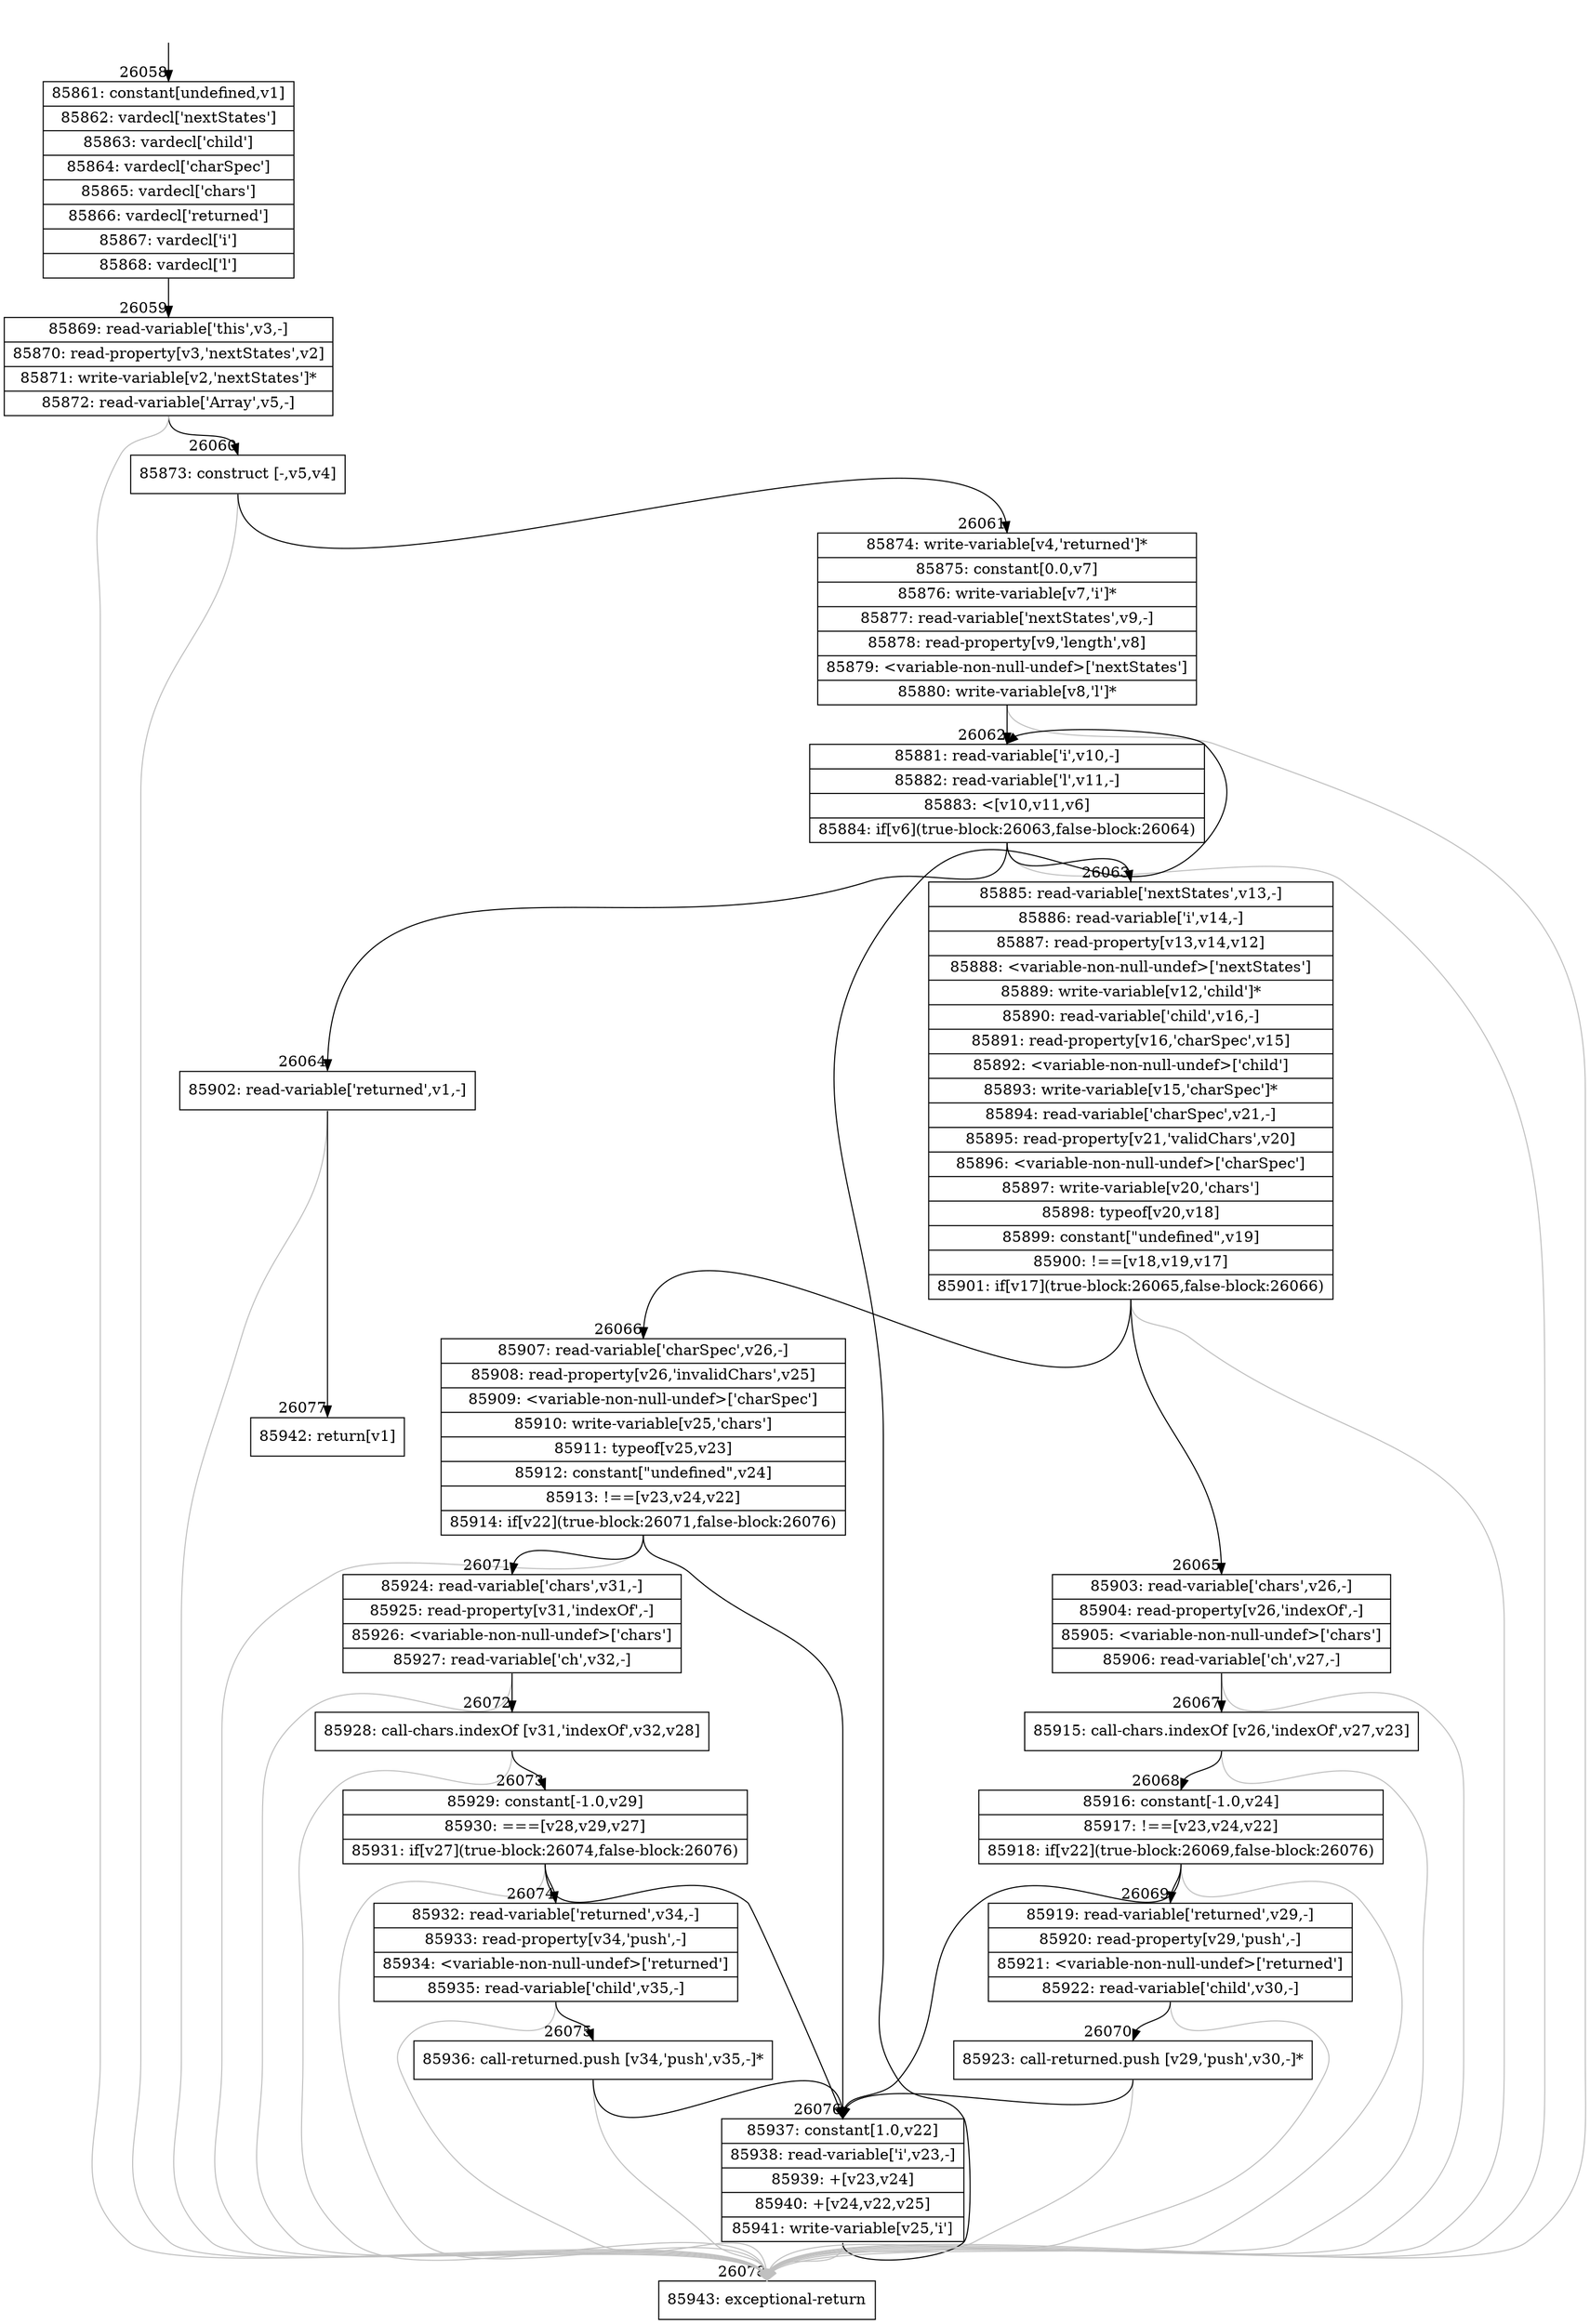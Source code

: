 digraph {
rankdir="TD"
BB_entry2287[shape=none,label=""];
BB_entry2287 -> BB26058 [tailport=s, headport=n, headlabel="    26058"]
BB26058 [shape=record label="{85861: constant[undefined,v1]|85862: vardecl['nextStates']|85863: vardecl['child']|85864: vardecl['charSpec']|85865: vardecl['chars']|85866: vardecl['returned']|85867: vardecl['i']|85868: vardecl['l']}" ] 
BB26058 -> BB26059 [tailport=s, headport=n, headlabel="      26059"]
BB26059 [shape=record label="{85869: read-variable['this',v3,-]|85870: read-property[v3,'nextStates',v2]|85871: write-variable[v2,'nextStates']*|85872: read-variable['Array',v5,-]}" ] 
BB26059 -> BB26060 [tailport=s, headport=n, headlabel="      26060"]
BB26059 -> BB26078 [tailport=s, headport=n, color=gray, headlabel="      26078"]
BB26060 [shape=record label="{85873: construct [-,v5,v4]}" ] 
BB26060 -> BB26061 [tailport=s, headport=n, headlabel="      26061"]
BB26060 -> BB26078 [tailport=s, headport=n, color=gray]
BB26061 [shape=record label="{85874: write-variable[v4,'returned']*|85875: constant[0.0,v7]|85876: write-variable[v7,'i']*|85877: read-variable['nextStates',v9,-]|85878: read-property[v9,'length',v8]|85879: \<variable-non-null-undef\>['nextStates']|85880: write-variable[v8,'l']*}" ] 
BB26061 -> BB26062 [tailport=s, headport=n, headlabel="      26062"]
BB26061 -> BB26078 [tailport=s, headport=n, color=gray]
BB26062 [shape=record label="{85881: read-variable['i',v10,-]|85882: read-variable['l',v11,-]|85883: \<[v10,v11,v6]|85884: if[v6](true-block:26063,false-block:26064)}" ] 
BB26062 -> BB26063 [tailport=s, headport=n, headlabel="      26063"]
BB26062 -> BB26064 [tailport=s, headport=n, headlabel="      26064"]
BB26062 -> BB26078 [tailport=s, headport=n, color=gray]
BB26063 [shape=record label="{85885: read-variable['nextStates',v13,-]|85886: read-variable['i',v14,-]|85887: read-property[v13,v14,v12]|85888: \<variable-non-null-undef\>['nextStates']|85889: write-variable[v12,'child']*|85890: read-variable['child',v16,-]|85891: read-property[v16,'charSpec',v15]|85892: \<variable-non-null-undef\>['child']|85893: write-variable[v15,'charSpec']*|85894: read-variable['charSpec',v21,-]|85895: read-property[v21,'validChars',v20]|85896: \<variable-non-null-undef\>['charSpec']|85897: write-variable[v20,'chars']|85898: typeof[v20,v18]|85899: constant[\"undefined\",v19]|85900: !==[v18,v19,v17]|85901: if[v17](true-block:26065,false-block:26066)}" ] 
BB26063 -> BB26065 [tailport=s, headport=n, headlabel="      26065"]
BB26063 -> BB26066 [tailport=s, headport=n, headlabel="      26066"]
BB26063 -> BB26078 [tailport=s, headport=n, color=gray]
BB26064 [shape=record label="{85902: read-variable['returned',v1,-]}" ] 
BB26064 -> BB26077 [tailport=s, headport=n, headlabel="      26077"]
BB26064 -> BB26078 [tailport=s, headport=n, color=gray]
BB26065 [shape=record label="{85903: read-variable['chars',v26,-]|85904: read-property[v26,'indexOf',-]|85905: \<variable-non-null-undef\>['chars']|85906: read-variable['ch',v27,-]}" ] 
BB26065 -> BB26067 [tailport=s, headport=n, headlabel="      26067"]
BB26065 -> BB26078 [tailport=s, headport=n, color=gray]
BB26066 [shape=record label="{85907: read-variable['charSpec',v26,-]|85908: read-property[v26,'invalidChars',v25]|85909: \<variable-non-null-undef\>['charSpec']|85910: write-variable[v25,'chars']|85911: typeof[v25,v23]|85912: constant[\"undefined\",v24]|85913: !==[v23,v24,v22]|85914: if[v22](true-block:26071,false-block:26076)}" ] 
BB26066 -> BB26071 [tailport=s, headport=n, headlabel="      26071"]
BB26066 -> BB26076 [tailport=s, headport=n, headlabel="      26076"]
BB26066 -> BB26078 [tailport=s, headport=n, color=gray]
BB26067 [shape=record label="{85915: call-chars.indexOf [v26,'indexOf',v27,v23]}" ] 
BB26067 -> BB26068 [tailport=s, headport=n, headlabel="      26068"]
BB26067 -> BB26078 [tailport=s, headport=n, color=gray]
BB26068 [shape=record label="{85916: constant[-1.0,v24]|85917: !==[v23,v24,v22]|85918: if[v22](true-block:26069,false-block:26076)}" ] 
BB26068 -> BB26069 [tailport=s, headport=n, headlabel="      26069"]
BB26068 -> BB26076 [tailport=s, headport=n]
BB26068 -> BB26078 [tailport=s, headport=n, color=gray]
BB26069 [shape=record label="{85919: read-variable['returned',v29,-]|85920: read-property[v29,'push',-]|85921: \<variable-non-null-undef\>['returned']|85922: read-variable['child',v30,-]}" ] 
BB26069 -> BB26070 [tailport=s, headport=n, headlabel="      26070"]
BB26069 -> BB26078 [tailport=s, headport=n, color=gray]
BB26070 [shape=record label="{85923: call-returned.push [v29,'push',v30,-]*}" ] 
BB26070 -> BB26076 [tailport=s, headport=n]
BB26070 -> BB26078 [tailport=s, headport=n, color=gray]
BB26071 [shape=record label="{85924: read-variable['chars',v31,-]|85925: read-property[v31,'indexOf',-]|85926: \<variable-non-null-undef\>['chars']|85927: read-variable['ch',v32,-]}" ] 
BB26071 -> BB26072 [tailport=s, headport=n, headlabel="      26072"]
BB26071 -> BB26078 [tailport=s, headport=n, color=gray]
BB26072 [shape=record label="{85928: call-chars.indexOf [v31,'indexOf',v32,v28]}" ] 
BB26072 -> BB26073 [tailport=s, headport=n, headlabel="      26073"]
BB26072 -> BB26078 [tailport=s, headport=n, color=gray]
BB26073 [shape=record label="{85929: constant[-1.0,v29]|85930: ===[v28,v29,v27]|85931: if[v27](true-block:26074,false-block:26076)}" ] 
BB26073 -> BB26074 [tailport=s, headport=n, headlabel="      26074"]
BB26073 -> BB26076 [tailport=s, headport=n]
BB26073 -> BB26078 [tailport=s, headport=n, color=gray]
BB26074 [shape=record label="{85932: read-variable['returned',v34,-]|85933: read-property[v34,'push',-]|85934: \<variable-non-null-undef\>['returned']|85935: read-variable['child',v35,-]}" ] 
BB26074 -> BB26075 [tailport=s, headport=n, headlabel="      26075"]
BB26074 -> BB26078 [tailport=s, headport=n, color=gray]
BB26075 [shape=record label="{85936: call-returned.push [v34,'push',v35,-]*}" ] 
BB26075 -> BB26076 [tailport=s, headport=n]
BB26075 -> BB26078 [tailport=s, headport=n, color=gray]
BB26076 [shape=record label="{85937: constant[1.0,v22]|85938: read-variable['i',v23,-]|85939: +[v23,v24]|85940: +[v24,v22,v25]|85941: write-variable[v25,'i']}" ] 
BB26076 -> BB26062 [tailport=s, headport=n]
BB26076 -> BB26078 [tailport=s, headport=n, color=gray]
BB26077 [shape=record label="{85942: return[v1]}" ] 
BB26078 [shape=record label="{85943: exceptional-return}" ] 
//#$~ 47676
}
